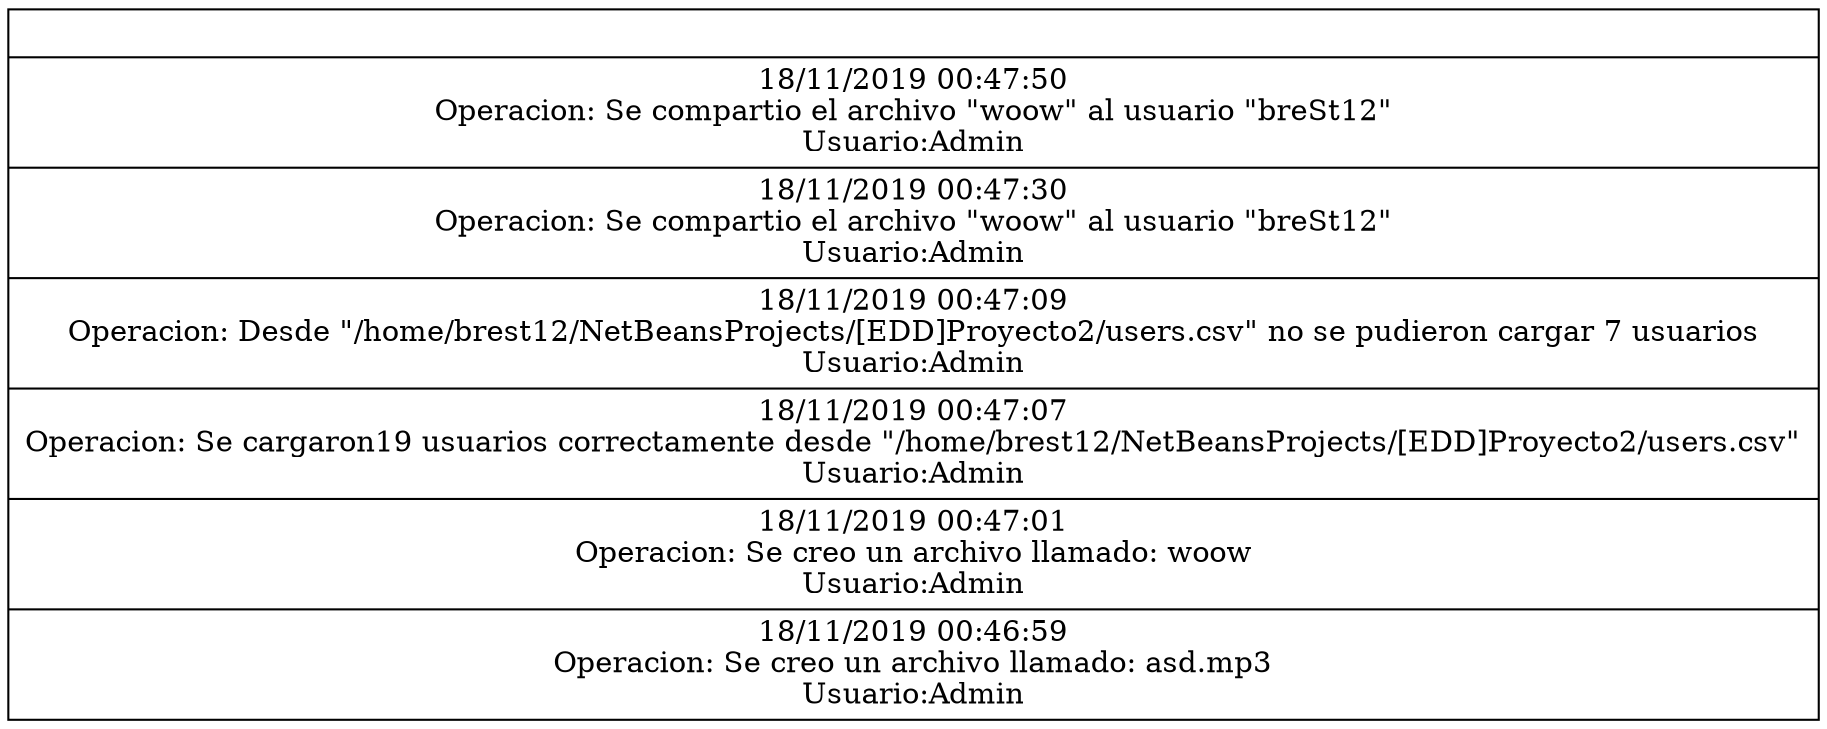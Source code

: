digraph stack{
    node [shape=record];
    pila[label="{|18/11/2019 00:47:50\nOperacion: Se compartio el archivo \"woow\" al usuario \"breSt12\"\nUsuario:Admin|18/11/2019 00:47:30\nOperacion: Se compartio el archivo \"woow\" al usuario \"breSt12\"\nUsuario:Admin|18/11/2019 00:47:09\nOperacion: Desde \"/home/brest12/NetBeansProjects/[EDD]Proyecto2/users.csv\" no se pudieron cargar 7 usuarios\nUsuario:Admin|18/11/2019 00:47:07\nOperacion: Se cargaron19 usuarios correctamente desde \"/home/brest12/NetBeansProjects/[EDD]Proyecto2/users.csv\"\nUsuario:Admin|18/11/2019 00:47:01\nOperacion: Se creo un archivo llamado: woow\nUsuario:Admin|18/11/2019 00:46:59\nOperacion: Se creo un archivo llamado: asd.mp3\nUsuario:Admin}"];
}